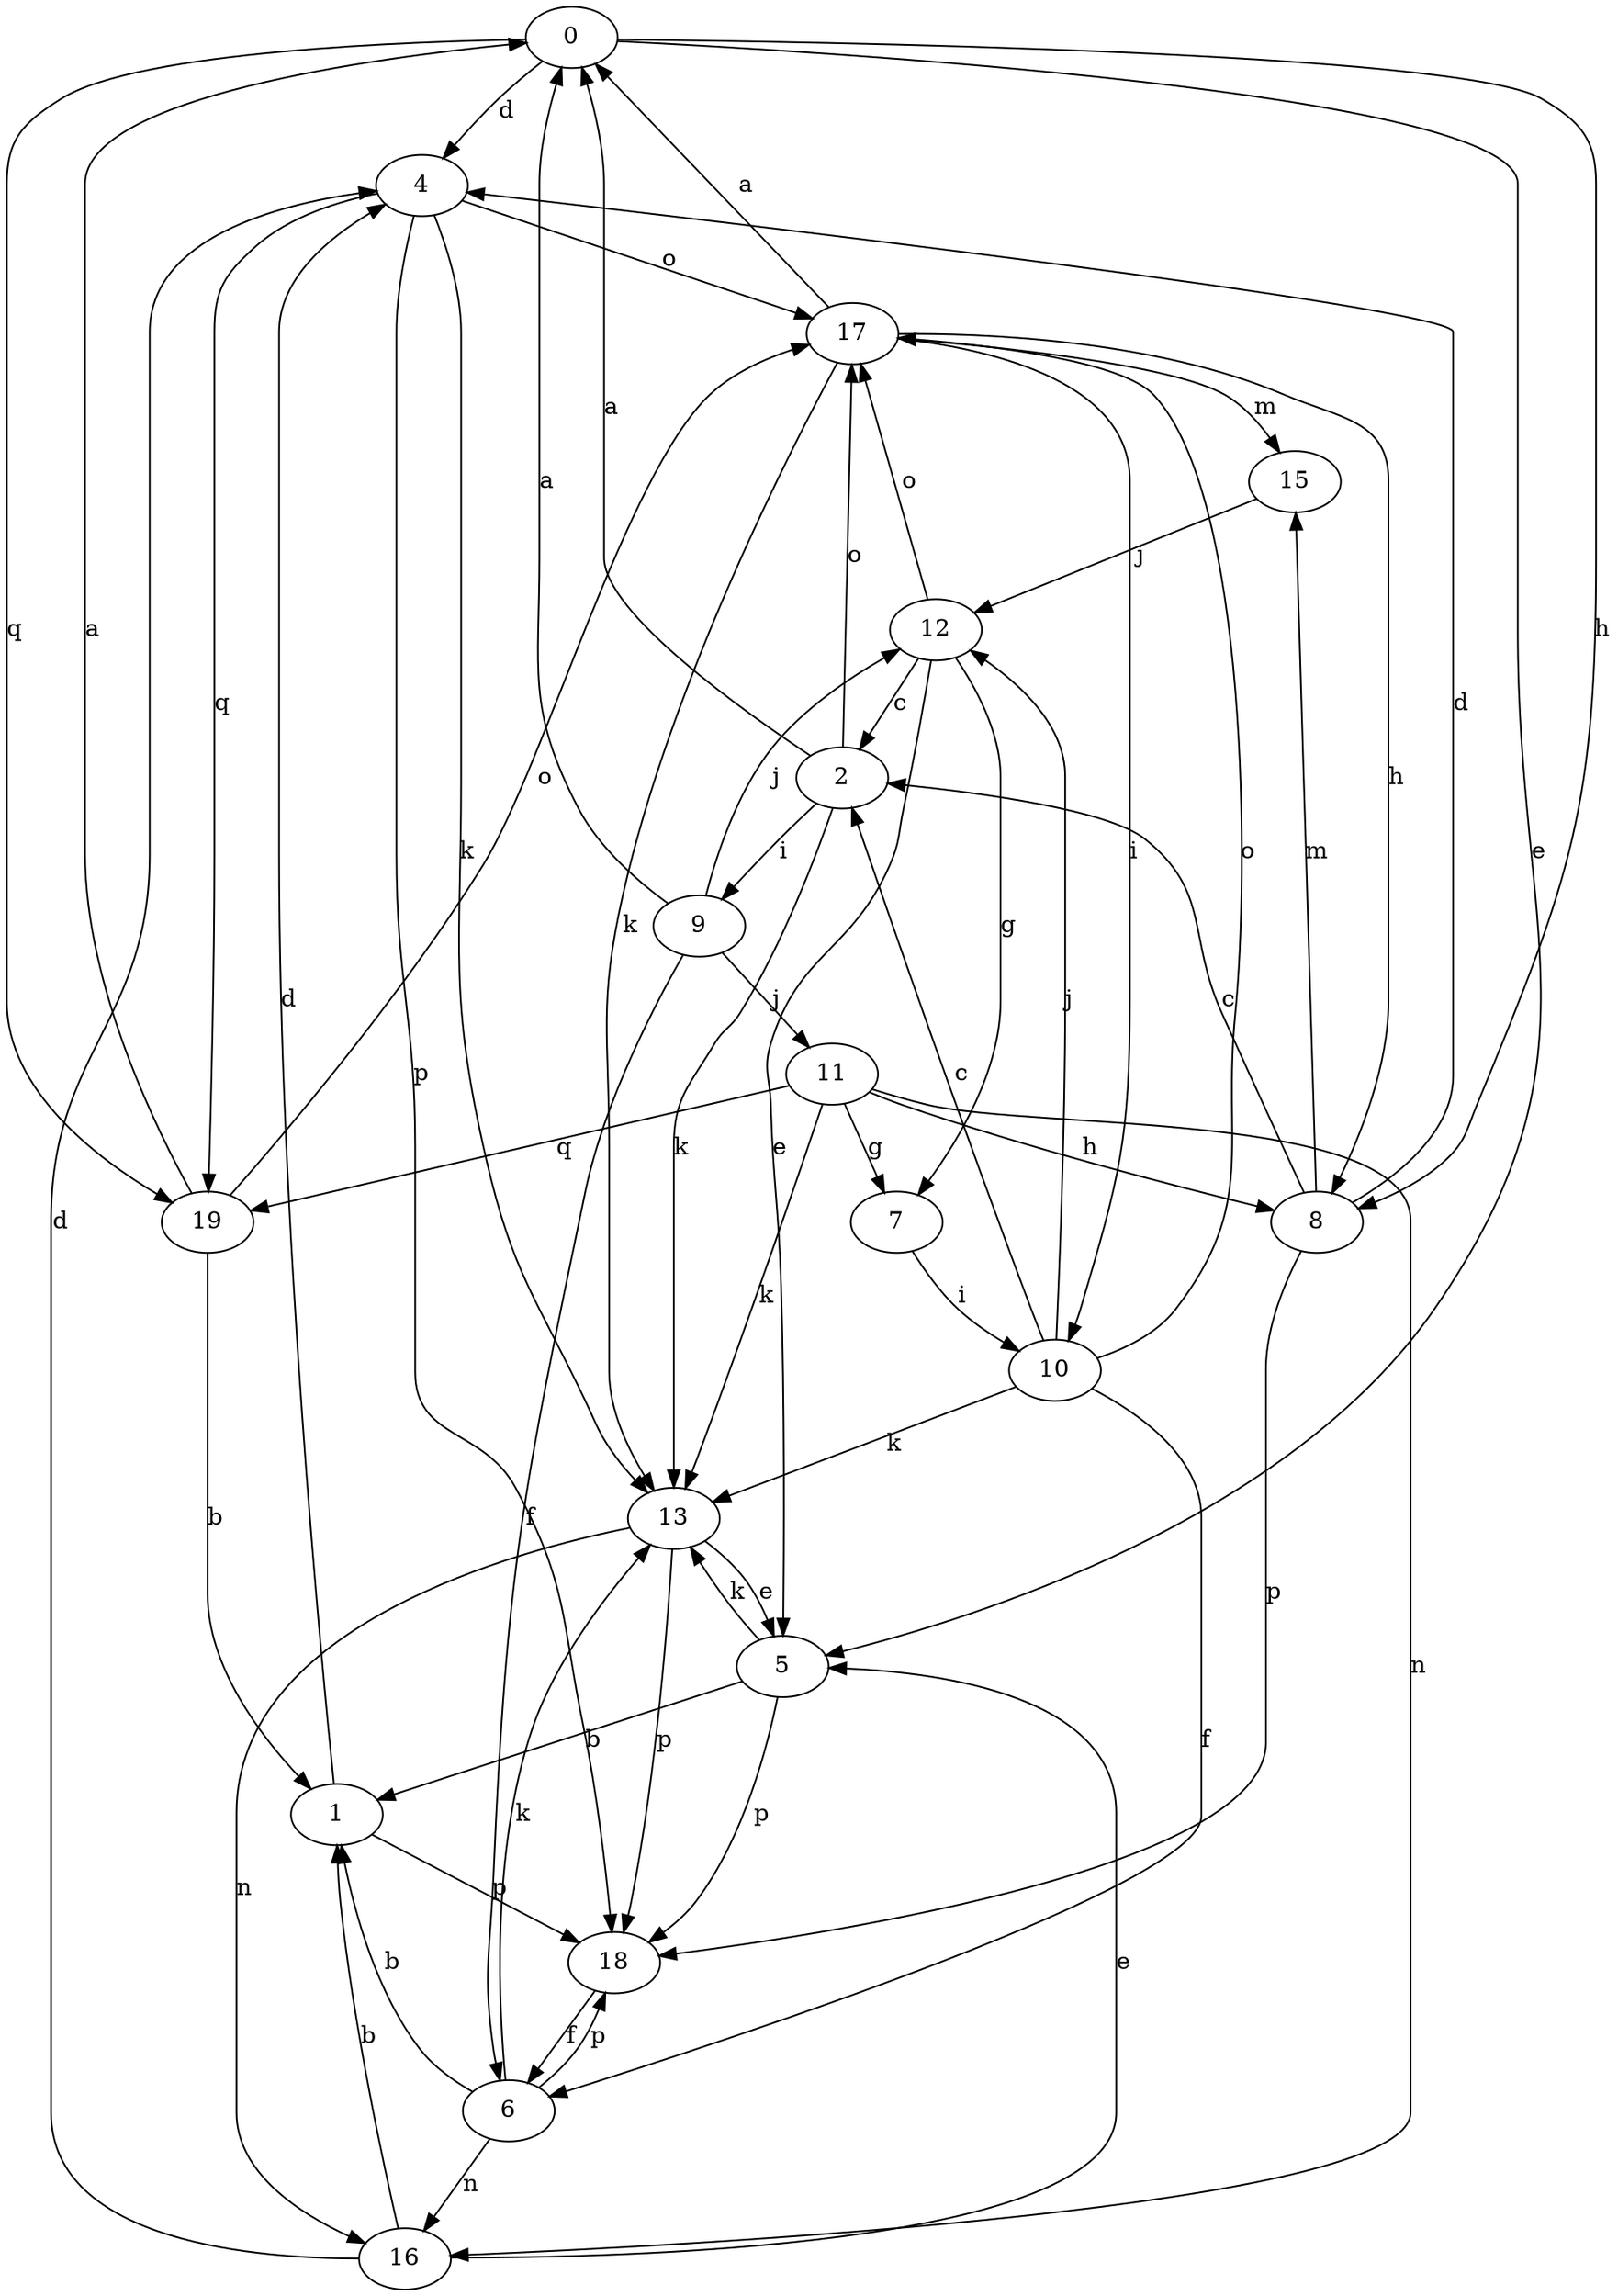 strict digraph  {
0;
1;
2;
4;
5;
6;
7;
8;
9;
10;
11;
12;
13;
15;
16;
17;
18;
19;
0 -> 4  [label=d];
0 -> 5  [label=e];
0 -> 8  [label=h];
0 -> 19  [label=q];
1 -> 4  [label=d];
1 -> 18  [label=p];
2 -> 0  [label=a];
2 -> 9  [label=i];
2 -> 13  [label=k];
2 -> 17  [label=o];
4 -> 13  [label=k];
4 -> 17  [label=o];
4 -> 18  [label=p];
4 -> 19  [label=q];
5 -> 1  [label=b];
5 -> 13  [label=k];
5 -> 18  [label=p];
6 -> 1  [label=b];
6 -> 13  [label=k];
6 -> 16  [label=n];
6 -> 18  [label=p];
7 -> 10  [label=i];
8 -> 2  [label=c];
8 -> 4  [label=d];
8 -> 15  [label=m];
8 -> 18  [label=p];
9 -> 0  [label=a];
9 -> 6  [label=f];
9 -> 11  [label=j];
9 -> 12  [label=j];
10 -> 2  [label=c];
10 -> 6  [label=f];
10 -> 12  [label=j];
10 -> 13  [label=k];
10 -> 17  [label=o];
11 -> 7  [label=g];
11 -> 8  [label=h];
11 -> 13  [label=k];
11 -> 16  [label=n];
11 -> 19  [label=q];
12 -> 2  [label=c];
12 -> 5  [label=e];
12 -> 7  [label=g];
12 -> 17  [label=o];
13 -> 5  [label=e];
13 -> 16  [label=n];
13 -> 18  [label=p];
15 -> 12  [label=j];
16 -> 1  [label=b];
16 -> 4  [label=d];
16 -> 5  [label=e];
17 -> 0  [label=a];
17 -> 8  [label=h];
17 -> 10  [label=i];
17 -> 13  [label=k];
17 -> 15  [label=m];
18 -> 6  [label=f];
19 -> 0  [label=a];
19 -> 1  [label=b];
19 -> 17  [label=o];
}
